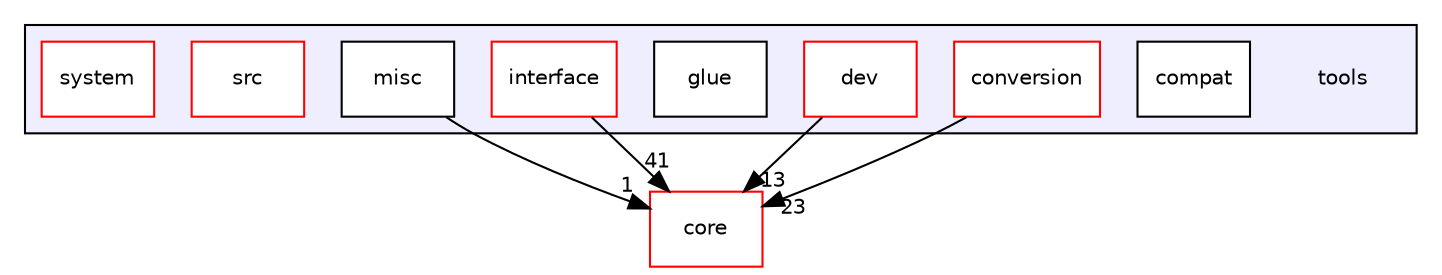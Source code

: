 digraph "tools" {
  compound=true
  node [ fontsize="10", fontname="Helvetica"];
  edge [ labelfontsize="10", labelfontname="Helvetica"];
  subgraph clusterdir_4eeb864c4eec08c7d6b9d3b0352cfdde {
    graph [ bgcolor="#eeeeff", pencolor="black", label="" URL="dir_4eeb864c4eec08c7d6b9d3b0352cfdde.html"];
    dir_4eeb864c4eec08c7d6b9d3b0352cfdde [shape=plaintext label="tools"];
  dir_ebd4a1bae9a0146634682583979ecd09 [shape=box label="compat" fillcolor="white" style="filled" URL="dir_ebd4a1bae9a0146634682583979ecd09.html"];
  dir_a463fa651fe96eed735a1b22a933ae64 [shape=box label="conversion" fillcolor="white" style="filled" color="red" URL="dir_a463fa651fe96eed735a1b22a933ae64.html"];
  dir_0eba628342998bc1b80724260a07711b [shape=box label="dev" fillcolor="white" style="filled" color="red" URL="dir_0eba628342998bc1b80724260a07711b.html"];
  dir_d5221eb1c09dea0439fc6d6adaf5e5ae [shape=box label="glue" fillcolor="white" style="filled" URL="dir_d5221eb1c09dea0439fc6d6adaf5e5ae.html"];
  dir_8d1a54d6ef60a409e3edec46b88a21f1 [shape=box label="interface" fillcolor="white" style="filled" color="red" URL="dir_8d1a54d6ef60a409e3edec46b88a21f1.html"];
  dir_2f8df07d1307a4c293f131ecd9960468 [shape=box label="misc" fillcolor="white" style="filled" URL="dir_2f8df07d1307a4c293f131ecd9960468.html"];
  dir_17cadb2edabe3078d28ce072d22225fa [shape=box label="src" fillcolor="white" style="filled" color="red" URL="dir_17cadb2edabe3078d28ce072d22225fa.html"];
  dir_a238b22fca24302d7c675074986aa300 [shape=box label="system" fillcolor="white" style="filled" color="red" URL="dir_a238b22fca24302d7c675074986aa300.html"];
  }
  dir_4270bfced15e0e73154b13468c7c9ad9 [shape=box label="core" fillcolor="white" style="filled" color="red" URL="dir_4270bfced15e0e73154b13468c7c9ad9.html"];
  dir_a463fa651fe96eed735a1b22a933ae64->dir_4270bfced15e0e73154b13468c7c9ad9 [headlabel="23", labeldistance=1.5 headhref="dir_000045_000001.html"];
  dir_8d1a54d6ef60a409e3edec46b88a21f1->dir_4270bfced15e0e73154b13468c7c9ad9 [headlabel="41", labeldistance=1.5 headhref="dir_000021_000001.html"];
  dir_2f8df07d1307a4c293f131ecd9960468->dir_4270bfced15e0e73154b13468c7c9ad9 [headlabel="1", labeldistance=1.5 headhref="dir_000032_000001.html"];
  dir_0eba628342998bc1b80724260a07711b->dir_4270bfced15e0e73154b13468c7c9ad9 [headlabel="13", labeldistance=1.5 headhref="dir_000017_000001.html"];
}

